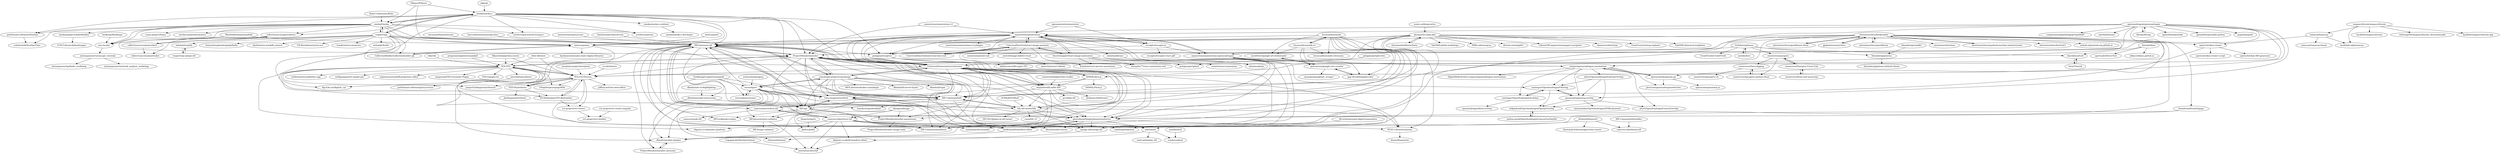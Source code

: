 digraph G {
"nomic-ai/deepscatter" -> "pleonard212/pix-plot" ["e"=1]
"dbmdz/solr-ocrhighlighting" -> "dbmdz/mirador-textoverlay" ["e"=1]
"UniversalDataTool/universal-data-tool" -> "UniversalDataTool/react-image-annotate" ["e"=1]
"UniversalDataTool/universal-data-tool" -> "annotorious/annotorious" ["e"=1]
"lovasoa/dezoomify-rs" -> "lovasoa/dezoomify" ["e"=1]
"lovasoa/dezoomify-rs" -> "mewforest/google-art-downloader" ["e"=1]
"lovasoa/dezoomify-rs" -> "gap-decoder/gapdecoder" ["e"=1]
"lovasoa/dezoomify-rs" -> "piotrantosz/google-arts-crawler" ["e"=1]
"lovasoa/dezoomify-rs" -> "lovasoa/dezoomify-extension" ["e"=1]
"collectiveaccess/pawtucket2" -> "collectiveaccess/providence"
"collectiveaccess/pawtucket2" -> "collectiveaccess/pawtucket"
"mewforest/google-art-downloader" -> "piotrantosz/google-arts-crawler"
"lovasoa/dezoomify" -> "lovasoa/dezoomify-rs" ["e"=1]
"lovasoa/dezoomify" -> "lovasoa/dezoomify-extension"
"lovasoa/dezoomify" -> "gap-decoder/gapdecoder"
"lovasoa/dezoomify" -> "mewforest/google-art-downloader"
"lovasoa/dezoomify" -> "IIIF/awesome-iiif"
"lovasoa/dezoomify" -> "canopy-iiif/canopy-iiif"
"lovasoa/dezoomify" -> "NCSU-Libraries/annona"
"lovasoa/dezoomify" -> "IIIF-Commons/biiif"
"lovasoa/dezoomify" -> "glenrobson/SimpleAnnotationServer"
"lovasoa/dezoomify" -> "tify-iiif-viewer/tify"
"libvips/libvips" -> "openseadragon/openseadragon" ["e"=1]
"cltk/cltk" -> "TEIC/TEI" ["e"=1]
"programminghistorian/jekyll" -> "TEIC/TEI" ["e"=1]
"openannotation/annotator" -> "recogito/recogito-js" ["e"=1]
"openannotation/annotator" -> "annotorious/annotorious" ["e"=1]
"Smithsonian/OpenAccess" -> "IIIF/awesome-iiif" ["e"=1]
"Secretmapper/react-image-annotation" -> "UniversalDataTool/react-image-annotate"
"Secretmapper/react-image-annotation" -> "Kunduin/react-picture-annotation"
"Secretmapper/react-image-annotation" -> "bennylin77/react-annotation-tool"
"Secretmapper/react-image-annotation" -> "ailon/markerjs"
"Secretmapper/react-image-annotation" -> "susielu/react-annotation" ["e"=1]
"Secretmapper/react-image-annotation" -> "annotorious/annotorious"
"UniversalDataTool/react-image-annotate" -> "Secretmapper/react-image-annotation"
"UniversalDataTool/react-image-annotate" -> "Kunduin/react-picture-annotation"
"UniversalDataTool/react-image-annotate" -> "bennylin77/react-annotation-tool"
"UniversalDataTool/react-image-annotate" -> "UniversalDataTool/universal-data-tool" ["e"=1]
"UniversalDataTool/react-image-annotate" -> "annotorious/annotorious"
"UniversalDataTool/react-image-annotate" -> "sumn2u/annotate-lab"
"UniversalDataTool/react-image-annotate" -> "zxch3n/image-labeler-react"
"cu-nil/chnotes" -> "TEIC/CETEIcean" ["e"=1]
"OCR4all/OCR4all" -> "tify-iiif-viewer/tify" ["e"=1]
"ProjectMirador/mirador" -> "IIIF/awesome-iiif"
"ProjectMirador/mirador" -> "UniversalViewer/universalviewer"
"ProjectMirador/mirador" -> "tify-iiif-viewer/tify"
"ProjectMirador/mirador" -> "mejackreed/Leaflet-IIIF"
"ProjectMirador/mirador" -> "bodleian/iiif-manifest-editor"
"ProjectMirador/mirador" -> "cantaloupe-project/cantaloupe"
"ProjectMirador/mirador" -> "glenrobson/SimpleAnnotationServer"
"ProjectMirador/mirador" -> "IIIF/api"
"ProjectMirador/mirador" -> "IIIF-Commons/manifesto"
"ProjectMirador/mirador" -> "TEIC/CETEIcean"
"ProjectMirador/mirador" -> "IIIF-Commons/biiif"
"ProjectMirador/mirador" -> "TEIC/TEI"
"ProjectMirador/mirador" -> "dbmdz/mirador-plugins"
"ProjectMirador/mirador" -> "ProjectMirador/mirador-annotations"
"ProjectMirador/mirador" -> "dbmdz/mirador-textoverlay"
"CollectionBuilder/collectionbuilder-gh" -> "minicomp/wax"
"minicomp/wax" -> "IIIF-Commons/biiif"
"minicomp/wax" -> "canopy-iiif/canopy-iiif"
"minicomp/wax" -> "CollectionBuilder/collectionbuilder-gh"
"minicomp/wax" -> "hardyoyo/awesome-static-digital-libraries"
"inception-project/inception" -> "TEIC/CETEIcean" ["e"=1]
"omeka/Omeka" -> "omeka/omeka-s"
"omeka/Omeka" -> "performant-software/Neatline"
"omeka/Omeka" -> "omeka/plugin-ExhibitBuilder"
"omeka/Omeka" -> "suma-project/Suma"
"omeka/Omeka" -> "collectiveaccess/providence"
"omeka/Omeka" -> "tropy/tropy"
"omeka/Omeka" -> "archivesspace/archivesspace" ["e"=1]
"omeka/Omeka" -> "scholarslab/NeatlineTime"
"omeka/Omeka" -> "anvc/scalar"
"omeka/Omeka" -> "minicomp/wax"
"omeka/Omeka" -> "artefactual/archivematica" ["e"=1]
"omeka/Omeka" -> "ProjectMirador/mirador"
"omeka/Omeka" -> "IIIF/awesome-iiif"
"omeka/Omeka" -> "artefactual/atom" ["e"=1]
"cpietsch/vikus-viewer" -> "cpietsch/vikus-viewer-script"
"cpietsch/vikus-viewer" -> "cpietsch/vikus-IIIF-generator"
"cpietsch/vikus-viewer" -> "IIIF-Commons/biiif"
"TEIC/Stylesheets" -> "TEIC/TEI"
"TEIC/Stylesheets" -> "TEIC/CETEIcean"
"TEIC/Stylesheets" -> "TEI-Boilerplate/TEI-Boilerplate"
"TEIC/Stylesheets" -> "jhellingman/tei2html"
"zooniverse/front-end-monorepo" -> "zooniverse/Panoptes-Front-End"
"minicomp/ed" -> "minicomp/wax" ["e"=1]
"emigre/openseadragon-annotations" -> "annotorious/annotorious-openseadragon"
"emigre/openseadragon-annotations" -> "picturae/openseadragonselection"
"emigre/openseadragon-annotations" -> "openseadragon/svg-overlay"
"emigre/openseadragon-annotations" -> "altert/OpenseadragonFabricjsOverlay"
"emigre/openseadragon-annotations" -> "usnistgov/OpenSeadragonFiltering"
"emigre/openseadragon-annotations" -> "altert/OpenSeadragonCanvasOverlay"
"emigre/openseadragon-annotations" -> "openzoom/deepzoom.py"
"emigre/openseadragon-annotations" -> "usnistgov/OpenSeadragonScalebar"
"emigre/openseadragon-annotations" -> "DigitalSlideArchive-Legacy/openseadragon-annotations"
"eXist-db/exist" -> "TEIC/CETEIcean" ["e"=1]
"eXist-db/exist" -> "TEIC/TEI" ["e"=1]
"DDMAL/diva.js" -> "loris-imageserver/loris"
"DDMAL/diva.js" -> "DDMAL/Pixel.js"
"DDMAL/diva.js" -> "mejackreed/Leaflet-IIIF"
"DDMAL/diva.js" -> "UniversalViewer/universalviewer"
"zooniverse/panoptes" -> "zooniverse/Panoptes-Front-End"
"zooniverse/panoptes" -> "zooniverse/Data-digging"
"zooniverse/panoptes" -> "zooniverse/panoptes-python-client"
"omeka/omeka-s" -> "omeka/Omeka"
"omeka/omeka-s" -> "IIIF/awesome-iiif"
"omeka/omeka-s" -> "omeka/omeka-s-enduser"
"omeka/omeka-s" -> "UniversalViewer/universalviewer"
"omeka/omeka-s" -> "performant-software/Neatline"
"omeka/omeka-s" -> "ProjectMirador/mirador"
"omeka/omeka-s" -> "anvc/scalar"
"omeka/omeka-s" -> "IIIF-Commons/biiif"
"omeka/omeka-s" -> "tropy/tropy"
"omeka/omeka-s" -> "collectiveaccess/providence"
"omeka/omeka-s" -> "artefactual/atom" ["e"=1]
"omeka/omeka-s" -> "archivesspace/archivesspace" ["e"=1]
"omeka/omeka-s" -> "digirati-co-uk/madoc-platform"
"omeka/omeka-s" -> "pelagios/recogito2"
"omeka/omeka-s" -> "minicomp/wax"
"NCSU-Libraries/annona" -> "dnoneill/annotate"
"Varal7/ieturk" -> "danvk/localturk"
"piotrantosz/google-arts-crawler" -> "gap-decoder/gapdecoder"
"piotrantosz/google-arts-crawler" -> "asanakoy/googleart_scraper"
"piotrantosz/google-arts-crawler" -> "mewforest/google-art-downloader"
"IIIF-Commons/biiif" -> "tify-iiif-viewer/tify"
"IIIF-Commons/biiif" -> "leanderseige/detektiiif"
"IIIF-Commons/biiif" -> "samvera/serverless-iiif"
"IIIF-Commons/biiif" -> "canopy-iiif/canopy-iiif"
"samvera/serverless-iiif" -> "samvera/node-iiif"
"samvera/serverless-iiif" -> "samvera-labs/clover-iiif"
"samvera/serverless-iiif" -> "IIIF-Commons/biiif"
"mapasculturais/mapasculturais" -> "hacklabr/mapasculturais"
"mapasculturais/mapasculturais" -> "culturagovbr/mapasculturais_descontinuado"
"mapasculturais/mapasculturais" -> "medialab-ufg/tainacan"
"mapasculturais/mapasculturais" -> "hacklabr/mapasculturais-app"
"mapasculturais/mapasculturais" -> "tainacan/tainacan"
"IIIF/api" -> "IIIF-Commons/manifesto"
"IIIF/api" -> "loris-imageserver/loris"
"IIIF/api" -> "IIIF/awesome-iiif"
"IIIF/api" -> "IIIF/presentation-validator"
"IIIF/api" -> "IIIF/cookbook-recipes"
"IIIF/api" -> "ProjectMirador/mirador-annotations"
"zxch3n/image-labeler-react" -> "abawchen/react-labeler"
"tainacan/tainacan" -> "tainacan/tainacan-theme"
"tainacan/tainacan" -> "medialab-ufg/tainacan"
"tainacan/tainacan" -> "cpietsch/vikus-viewer"
"zooniverse/Panoptes-Front-End" -> "zooniverse/panoptes"
"zooniverse/Panoptes-Front-End" -> "zooniverse/front-end-monorepo"
"IIIF/presentation-validator" -> "internetarchive/iiif"
"IIIF/presentation-validator" -> "IIIF/image-validator"
"joshua-gould/OpenSeadragonCanvasOverlayHd" -> "eriksjolund/OpenSeadragonPaperjsOverlay"
"inveniosoftware/invenio" -> "IIIF/awesome-iiif" ["e"=1]
"ruven/iipmooviewer" -> "ruven/iipsrv"
"annotorious/annotorious-openseadragon" -> "emigre/openseadragon-annotations"
"annotorious/annotorious-openseadragon" -> "annotorious/annotorious"
"annotorious/annotorious-openseadragon" -> "usnistgov/OpenSeadragonFiltering"
"annotorious/annotorious-openseadragon" -> "bodleian/iiif-manifest-editor"
"annotorious/annotorious-openseadragon" -> "glenrobson/SimpleAnnotationServer"
"nytlabs/hive" -> "Scifabric/pybossa"
"harvardartmuseums/api-docs" -> "IIIF/awesome-iiif" ["e"=1]
"interedition/collatex" -> "performant-software/juxta-service"
"danvk/oldnyc" -> "danvk/localturk"
"danvk/oldnyc" -> "oldnyc/oldnyc.github.io"
"danvk/oldnyc" -> "aperrault/DetectText" ["e"=1]
"evt-project/evt-viewer" -> "evt-project/evt-builder"
"openzoom/deepzoom.py" -> "emigre/openseadragon-annotations"
"openzoom/deepzoom.py" -> "openzoom/openzoom.js"
"openzoom/deepzoom.py" -> "picturae/openseadragonselection"
"ailon/markerjs2" -> "ailon/markerjs"
"mejackreed/Leaflet-IIIF" -> "IIIF-Commons/biiif"
"mejackreed/Leaflet-IIIF" -> "ProjectMirador/mirador"
"mejackreed/Leaflet-IIIF" -> "bodleian/iiif-manifest-editor"
"mejackreed/Leaflet-IIIF" -> "zimeon/iiif"
"mejackreed/Leaflet-IIIF" -> "go-iiif/go-iiif"
"mejackreed/Leaflet-IIIF" -> "tify-iiif-viewer/tify"
"mejackreed/Leaflet-IIIF" -> "klokantech/iiifviewer"
"recogito/recogito-js" -> "annotorious/annotorious"
"recogito/recogito-js" -> "annotorious/annotorious-openseadragon"
"recogito/recogito-js" -> "pelagios/recogito2"
"recogito/recogito-js" -> "recogito/recogito-react-pdf" ["e"=1]
"annotorious/annotorious" -> "annotorious/annotorious-openseadragon"
"annotorious/annotorious" -> "recogito/recogito-js"
"annotorious/annotorious" -> "pelagios/recogito2"
"annotorious/annotorious" -> "glenrobson/SimpleAnnotationServer"
"annotorious/annotorious" -> "IIIF/awesome-iiif"
"annotorious/annotorious" -> "tify-iiif-viewer/tify"
"annotorious/annotorious" -> "UniversalDataTool/react-image-annotate"
"annotorious/annotorious" -> "ProjectMirador/mirador"
"annotorious/annotorious" -> "samvera-labs/clover-iiif"
"annotorious/annotorious" -> "UniversalViewer/universalviewer"
"annotorious/annotorious" -> "annotorious/annotorious-v2-plugins"
"annotorious/annotorious" -> "Secretmapper/react-image-annotation"
"annotorious/annotorious" -> "canopy-iiif/canopy-iiif"
"annotorious/annotorious" -> "ProjectMirador/mirador-annotations"
"annotorious/annotorious" -> "ailon/markerjs2"
"Scifabric/pybossa" -> "nytlabs/hive"
"Scifabric/pybossa" -> "CrowdTruth/CrowdTruth"
"Scifabric/pybossa" -> "zooniverse/panoptes"
"Scifabric/pybossa" -> "bloomberg/pybossa"
"Scifabric/pybossa" -> "danvk/localturk"
"Scifabric/pybossa" -> "pelagios/recogito2"
"dbmdz/mirador-textoverlay" -> "dbmdz/mirador-plugins"
"dbmdz/mirador-textoverlay" -> "leanderseige/detektiiif"
"ProjectMirador/mirador-annotations" -> "ProjectMirador/mirador-image-tools"
"evt-project/evt-viewer-angular" -> "evt-project/evt-builder"
"openseadragon/svg-overlay" -> "eriksjolund/OpenSeadragonPaperjsOverlay"
"openseadragon/svg-overlay" -> "usnistgov/OpenSeadragonFiltering"
"openseadragon/svg-overlay" -> "altert/OpenSeadragonCanvasOverlay"
"openseadragon/svg-overlay" -> "antonioxdias/OpenSeadragonHTMLelements"
"performant-software/Neatline" -> "scholarslab/NeatlineTime"
"omeka/plugin-ExhibitBuilder" -> "UCSCLibrary/AdminImages"
"uclouvain/openjpeg" -> "ruven/iipsrv" ["e"=1]
"internetarchive/openlibrary-client" -> "internetarchive/bookreader" ["e"=1]
"DSpace/DSpace" -> "omeka/omeka-s" ["e"=1]
"DSpace/DSpace" -> "omeka/Omeka" ["e"=1]
"DSpace/DSpace" -> "IIIF/awesome-iiif" ["e"=1]
"booktype/Booktype" -> "anvc/scalar" ["e"=1]
"omeka/omeka-s-enduser" -> "omeka/omeka-s-developer"
"pkp/ojs" -> "omeka/omeka-s" ["e"=1]
"UniversalViewer/universalviewer" -> "ProjectMirador/mirador"
"UniversalViewer/universalviewer" -> "IIIF/awesome-iiif"
"UniversalViewer/universalviewer" -> "bodleian/iiif-manifest-editor"
"UniversalViewer/universalviewer" -> "cantaloupe-project/cantaloupe"
"UniversalViewer/universalviewer" -> "tify-iiif-viewer/tify"
"UniversalViewer/universalviewer" -> "IIIF-Commons/biiif"
"UniversalViewer/universalviewer" -> "glenrobson/SimpleAnnotationServer"
"UniversalViewer/universalviewer" -> "IIIF-Commons/manifesto"
"UniversalViewer/universalviewer" -> "loris-imageserver/loris"
"UniversalViewer/universalviewer" -> "mejackreed/Leaflet-IIIF"
"UniversalViewer/universalviewer" -> "IIIF/api"
"UniversalViewer/universalviewer" -> "DDMAL/diva.js"
"UniversalViewer/universalviewer" -> "TEIC/CETEIcean"
"UniversalViewer/universalviewer" -> "dbmdz/mirador-plugins"
"UniversalViewer/universalviewer" -> "NCSU-Libraries/annona"
"commenthol/gdal2tiles-leaflet" -> "mejackreed/Leaflet-IIIF" ["e"=1]
"zimeon/iiif" -> "iiif-prezi/iiif-prezi"
"zimeon/iiif" -> "umd-mith/ndnp_iiif"
"zimeon/iiif" -> "vanda/cocktail"
"glenrobson/SimpleAnnotationServer" -> "bodleian/iiif-manifest-editor"
"glenrobson/SimpleAnnotationServer" -> "canopy-iiif/canopy-iiif"
"glenrobson/SimpleAnnotationServer" -> "nationalarchives/miiify"
"glenrobson/SimpleAnnotationServer" -> "dlcs/elucidate-server"
"glenrobson/SimpleAnnotationServer" -> "NCSU-Libraries/annona"
"glenrobson/SimpleAnnotationServer" -> "zimeon/iiif"
"thegetty/quire" -> "jbaiter/pdiiif" ["e"=1]
"ryanfb/iiif-dl" -> "vanda/cocktail"
"pelagios/peripleo-lite" -> "pelagios/peripleo2"
"collectiveaccess/providence" -> "collectiveaccess/pawtucket2"
"collectiveaccess/providence" -> "collectiveaccess/pawtucket"
"tropy/tropy" -> "omeka/omeka-s"
"tropy/tropy" -> "IIIF/awesome-iiif"
"tropy/tropy" -> "minicomp/wax"
"tropy/tropy" -> "omeka/Omeka"
"tropy/tropy" -> "pelagios/recogito2"
"tropy/tropy" -> "UB-Mannheim/zotero-ocr" ["e"=1]
"tropy/tropy" -> "leonkt/zotero-memento" ["e"=1]
"tropy/tropy" -> "wshanks/Zutilo" ["e"=1]
"tropy/tropy" -> "humanitiesplusdesign/palladio" ["e"=1]
"tropy/tropy" -> "IIIF-Commons/biiif"
"tropy/tropy" -> "UniversalViewer/universalviewer"
"tropy/tropy" -> "anvc/scalar"
"tropy/tropy" -> "CollectionBuilder/collectionbuilder-gh"
"tropy/tropy" -> "arkalab/tropiiify"
"tropy/tropy" -> "daeh/zotero-markdb-connect" ["e"=1]
"pelagios/recogito2" -> "bodleian/iiif-manifest-editor"
"pelagios/recogito2" -> "pelagios/peripleo2"
"pelagios/recogito2" -> "hdlabconicet/Recogito-TEI"
"ManifoldScholar/manifold" -> "anvc/scalar" ["e"=1]
"ManifoldScholar/manifold" -> "minicomp/wax" ["e"=1]
"TEIC/TEI" -> "TEIC/Stylesheets"
"TEIC/TEI" -> "TEIC/CETEIcean"
"TEIC/TEI" -> "TEI-Boilerplate/TEI-Boilerplate"
"TEIC/TEI" -> "GVogeler/prosopogrAPhI"
"TEIC/TEI" -> "ProjectMirador/mirador"
"TEIC/TEI" -> "eeditiones/tei-publisher-app" ["e"=1]
"TEIC/TEI" -> "interedition/collatex"
"TEIC/TEI" -> "wolfgangmm/tei-simple-pm" ["e"=1]
"TEIC/TEI" -> "argimenes/standoff-properties-editor" ["e"=1]
"TEIC/TEI" -> "dig-Eds-cat/digEds_cat"
"TEIC/TEI" -> "oxygenxml/TEI-Facsimile-Plugin"
"TEIC/TEI" -> "projectEndings/staticSearch"
"TEIC/TEI" -> "tify-iiif-viewer/tify"
"TEIC/TEI" -> "TEIC/oxygen-tei"
"digirati-co-uk/iiif-manifest-editor" -> "internetarchive/iiif"
"cantaloupe-project/cantaloupe" -> "glenrobson/SimpleAnnotationServer"
"cantaloupe-project/cantaloupe" -> "loris-imageserver/loris"
"cantaloupe-project/cantaloupe" -> "UniversalViewer/universalviewer"
"cantaloupe-project/cantaloupe" -> "ProjectMirador/mirador"
"cantaloupe-project/cantaloupe" -> "IIIF/awesome-iiif"
"cantaloupe-project/cantaloupe" -> "bodleian/iiif-manifest-editor"
"cantaloupe-project/cantaloupe" -> "ruven/iipsrv"
"cantaloupe-project/cantaloupe" -> "IIIF/api"
"cantaloupe-project/cantaloupe" -> "dlcs/elucidate-server"
"cantaloupe-project/cantaloupe" -> "IIIF-Commons/biiif"
"cantaloupe-project/cantaloupe" -> "MITLibraries/docker-cantaloupe"
"cantaloupe-project/cantaloupe" -> "dbmdz/iiif-server-hymir"
"cantaloupe-project/cantaloupe" -> "dbmdz/iiif-apis"
"cantaloupe-project/cantaloupe" -> "IIIF/presentation-validator"
"cantaloupe-project/cantaloupe" -> "IIIF-Commons/manifesto"
"samvera-labs/clover-iiif" -> "canopy-iiif/canopy-iiif"
"samvera-labs/clover-iiif" -> "digirati-co-uk/iiif-manifest-editor"
"samvera-labs/clover-iiif" -> "internetarchive/iiif"
"samvera-labs/clover-iiif" -> "digirati-co-uk/madoc-platform"
"samvera-labs/clover-iiif" -> "mathewjordan/yith"
"samvera-labs/clover-iiif" -> "jbaiter/pdiiif"
"samvera-labs/clover-iiif" -> "samvera/serverless-iiif"
"samvera-labs/clover-iiif" -> "nationalarchives/miiify"
"samvera-labs/clover-iiif" -> "IIIF-Commons/manifesto"
"canopy-iiif/canopy-iiif" -> "digirati-co-uk/iiif-manifest-editor"
"iiif-prezi/iiif-prezi3" -> "samvera-labs/bloom-iiif"
"iiif-prezi/iiif-prezi3" -> "mathewjordan/yith"
"iiif-prezi/iiif-prezi3" -> "Systemik-Solutions/glycerine-viewer"
"IIIF-Commons/iiif-builder" -> "samvera-labs/bloom-iiif"
"zooniverse/Data-digging" -> "zooniverse/panoptes-python-client"
"zooniverse/Data-digging" -> "zooniverse/panoptes-cli"
"tropy/tropy-plugin-iiif" -> "arkalab/tropiiify"
"GrokImageCompression/grok" -> "loris-imageserver/loris" ["e"=1]
"GrokImageCompression/grok" -> "IIIF/api" ["e"=1]
"GrokImageCompression/grok" -> "ruven/iipsrv" ["e"=1]
"GrokImageCompression/grok" -> "ruven/iipmooviewer" ["e"=1]
"jjjake/internetarchive" -> "internetarchive/bookreader" ["e"=1]
"Koha-Community/Koha" -> "omeka/Omeka" ["e"=1]
"TEI-Boilerplate/TEI-Boilerplate" -> "TEIC/CETEIcean"
"TEI-Boilerplate/TEI-Boilerplate" -> "evt-project/evt-viewer"
"annotorious/annotorious-v1" -> "ProjectMirador/mirador" ["e"=1]
"annotorious/annotorious-v1" -> "annotorious/annotorious" ["e"=1]
"miriamposner/cytoscape_tutorials" -> "miriamposner/palladio_workshop"
"miriamposner/cytoscape_tutorials" -> "miriamposner/network_analysis_workshop"
"IIIF/awesome-iiif" -> "ProjectMirador/mirador"
"IIIF/awesome-iiif" -> "glenrobson/SimpleAnnotationServer"
"IIIF/awesome-iiif" -> "bodleian/iiif-manifest-editor"
"IIIF/awesome-iiif" -> "IIIF/api"
"IIIF/awesome-iiif" -> "UniversalViewer/universalviewer"
"IIIF/awesome-iiif" -> "IIIF-Commons/biiif"
"IIIF/awesome-iiif" -> "tify-iiif-viewer/tify"
"IIIF/awesome-iiif" -> "loris-imageserver/loris"
"IIIF/awesome-iiif" -> "IIIF-Commons/manifesto"
"IIIF/awesome-iiif" -> "cantaloupe-project/cantaloupe"
"IIIF/awesome-iiif" -> "samvera/serverless-iiif"
"IIIF/awesome-iiif" -> "mejackreed/Leaflet-IIIF"
"IIIF/awesome-iiif" -> "ProjectMirador/mirador-awesome"
"IIIF/awesome-iiif" -> "dbmdz/mirador-plugins"
"IIIF/awesome-iiif" -> "IIIF/cookbook-recipes"
"bodleian/iiif-manifest-editor" -> "glenrobson/SimpleAnnotationServer"
"bodleian/iiif-manifest-editor" -> "dbmdz/mirador-plugins"
"Quasimondo/RasterFairy" -> "pleonard212/pix-plot" ["e"=1]
"ruven/iipsrv" -> "ruven/iipmooviewer"
"ruven/iipsrv" -> "iiif-prezi/iiif-prezi"
"ruven/iipsrv" -> "loris-imageserver/loris"
"ruven/iipsrv" -> "glenrobson/SimpleAnnotationServer"
"ruven/iipsrv" -> "cantaloupe-project/cantaloupe"
"ruven/iipsrv" -> "IIIF/api"
"ruven/iipsrv" -> "dbmdz/mirador-plugins"
"ruven/iipsrv" -> "ProjectMirador/mirador-awesome"
"ruven/iipsrv" -> "IIIF/presentation-validator"
"ruven/iipsrv" -> "IIIF/awesome-iiif"
"ruven/iipsrv" -> "canopy-iiif/canopy-iiif"
"loris-imageserver/loris" -> "IIIF/api"
"loris-imageserver/loris" -> "zimeon/iiif"
"loris-imageserver/loris" -> "bodleian/iiif-manifest-editor"
"loris-imageserver/loris" -> "glenrobson/SimpleAnnotationServer"
"loris-imageserver/loris" -> "IIIF/awesome-iiif"
"altert/OpenseadragonFabricjsOverlay" -> "eriksjolund/OpenSeadragonPaperjsOverlay"
"altert/OpenseadragonFabricjsOverlay" -> "usnistgov/OpenSeadragonFiltering"
"altert/OpenseadragonFabricjsOverlay" -> "openseadragon/svg-overlay"
"usnistgov/OpenSeadragonScalebar" -> "usnistgov/OpenSeadragonFiltering"
"usnistgov/OpenSeadragonScalebar" -> "openseadragon/html-overlay"
"benwbrum/fromthepage" -> "glenrobson/SimpleAnnotationServer"
"benwbrum/fromthepage" -> "canopy-iiif/canopy-iiif"
"allmaps/allmaps" -> "jbaiter/pdiiif"
"allmaps/allmaps" -> "samvera-labs/clover-iiif"
"allmaps/allmaps" -> "ProjectMirador/mirador-annotations"
"eriksjolund/OpenSeadragonPaperjsOverlay" -> "joshua-gould/OpenSeadragonCanvasOverlayHd"
"usnistgov/OpenSeadragonFiltering" -> "usnistgov/OpenSeadragonScalebar"
"usnistgov/OpenSeadragonFiltering" -> "eriksjolund/OpenSeadragonPaperjsOverlay"
"usnistgov/OpenSeadragonFiltering" -> "openseadragon/svg-overlay"
"TEIC/CETEIcean" -> "TEI-Boilerplate/TEI-Boilerplate"
"TEIC/CETEIcean" -> "TEIC/TEI"
"TEIC/CETEIcean" -> "TEIC/Stylesheets"
"TEIC/CETEIcean" -> "evt-project/evt-viewer"
"TEIC/CETEIcean" -> "projectEndings/staticSearch"
"TEIC/CETEIcean" -> "dig-Eds-cat/digEds_cat"
"TEIC/CETEIcean" -> "jeffreycwitt/tei-web-editor"
"TEIC/CETEIcean" -> "bodleian/iiif-manifest-editor"
"TEIC/CETEIcean" -> "GVogeler/prosopogrAPhI"
"internetarchive/openlibrary" -> "internetarchive/bookreader" ["e"=1]
"metmuseum/openaccess" -> "IIIF/awesome-iiif" ["e"=1]
"arkalab/tropiiify" -> "tropy/tropy-plugin-iiif"
"CogappLabs/StoriiiesViewer" -> "internetarchive/iiif"
"zooniverse/panoptes-python-client" -> "zooniverse/Data-digging"
"openseadragon/openseadragon" -> "ProjectMirador/mirador"
"openseadragon/openseadragon" -> "openslide/openslide" ["e"=1]
"openseadragon/openseadragon" -> "UniversalViewer/universalviewer"
"openseadragon/openseadragon" -> "openzoom/deepzoom.py"
"openseadragon/openseadragon" -> "openslide/openslide-python" ["e"=1]
"openseadragon/openseadragon" -> "IIIF/awesome-iiif"
"openseadragon/openseadragon" -> "qupath/qupath" ["e"=1]
"openseadragon/openseadragon" -> "libvips/libvips" ["e"=1]
"openseadragon/openseadragon" -> "ruven/iipsrv"
"openseadragon/openseadragon" -> "annotorious/annotorious"
"openseadragon/openseadragon" -> "emigre/openseadragon-annotations"
"openseadragon/openseadragon" -> "annotorious/annotorious-openseadragon"
"openseadragon/openseadragon" -> "computationalpathologygroup/ASAP" ["e"=1]
"openseadragon/openseadragon" -> "openseadragon/svg-overlay"
"openseadragon/openseadragon" -> "ome/bioformats" ["e"=1]
"internetarchive/bookreader" -> "internetarchive/iaux" ["e"=1]
"internetarchive/bookreader" -> "internetarchive/openlibrary" ["e"=1]
"internetarchive/bookreader" -> "IIIF/awesome-iiif"
"internetarchive/bookreader" -> "internetarchive/openlibrary-client" ["e"=1]
"internetarchive/bookreader" -> "ProjectMirador/mirador"
"internetarchive/bookreader" -> "UniversalViewer/universalviewer"
"internetarchive/bookreader" -> "internetarchive/wayback-machine-webextension" ["e"=1]
"internetarchive/bookreader" -> "jjjake/internetarchive" ["e"=1]
"internetarchive/bookreader" -> "bodleian/iiif-manifest-editor"
"internetarchive/bookreader" -> "glenrobson/SimpleAnnotationServer"
"internetarchive/bookreader" -> "DDMAL/diva.js"
"internetarchive/bookreader" -> "internetarchive/heritrix3" ["e"=1]
"internetarchive/bookreader" -> "anitab-org/anitab-org.github.io" ["e"=1]
"internetarchive/bookreader" -> "benwbrum/fromthepage"
"internetarchive/bookreader" -> "TEIC/CETEIcean"
"internetarchive/wayback-machine-webextension" -> "internetarchive/bookreader" ["e"=1]
"fbkarsdorp/python-course" -> "TEIC/TEI" ["e"=1]
"fbkarsdorp/python-course" -> "TEIC/CETEIcean" ["e"=1]
"tify-iiif-viewer/tify" -> "IIIF-Commons/biiif"
"tify-iiif-viewer/tify" -> "cmoa/iiif_s3" ["e"=1]
"tify-iiif-viewer/tify" -> "NCSU-Libraries/annona"
"tify-iiif-viewer/tify" -> "2SC1815J/open-in-iiif-viewer"
"tify-iiif-viewer/tify" -> "glenrobson/SimpleAnnotationServer"
"tify-iiif-viewer/tify" -> "canopy-iiif/canopy-iiif"
"danvk/localturk" -> "Varal7/ieturk"
"gap-decoder/gapdecoder" -> "piotrantosz/google-arts-crawler"
"dbmdz/mirador-plugins" -> "ProjectMirador/mirador-awesome"
"anvc/scalar" -> "miriamposner/cytoscape_tutorials"
"dh-tech/awesome-digital-humanities" -> "canopy-iiif/canopy-iiif" ["e"=1]
"bloomberg/comdb2" -> "bloomberg/pybossa" ["e"=1]
"pleonard212/pix-plot" -> "cpietsch/vikus-viewer"
"pleonard212/pix-plot" -> "Quasimondo/RasterFairy" ["e"=1]
"pleonard212/pix-plot" -> "IIIF/awesome-iiif"
"pleonard212/pix-plot" -> "IIIF-Commons/biiif"
"pleonard212/pix-plot" -> "minicomp/wax"
"pleonard212/pix-plot" -> "YaleDHLab/lab-workshops"
"pleonard212/pix-plot" -> "PAIR-code/umap-js" ["e"=1]
"pleonard212/pix-plot" -> "distant-viewing/dvt" ["e"=1]
"pleonard212/pix-plot" -> "bodleian/iiif-manifest-editor"
"pleonard212/pix-plot" -> "LibraryOfCongress/newspaper-navigator" ["e"=1]
"pleonard212/pix-plot" -> "UniversalViewer/universalviewer"
"pleonard212/pix-plot" -> "damoncrockett/ivpy"
"pleonard212/pix-plot" -> "IIIF-Commons/manifesto"
"pleonard212/pix-plot" -> "GrantCuster/umap-explorer"
"pleonard212/pix-plot" -> "YaleDHLab/neural-neighbors"
"ProjectMirador/mirador-awesome" -> "dbmdz/mirador-plugins"
"bloomberg/pybossa" -> "bloomberg/pybossa-default-theme"
"nomic-ai/deepscatter" ["l"="43.37,24.603", "c"=95]
"pleonard212/pix-plot" ["l"="-52.179,-11.617"]
"dbmdz/solr-ocrhighlighting" ["l"="47.367,6.286", "c"=888]
"dbmdz/mirador-textoverlay" ["l"="-52.091,-11.536"]
"UniversalDataTool/universal-data-tool" ["l"="50.369,29.444", "c"=83]
"UniversalDataTool/react-image-annotate" ["l"="-51.955,-11.537"]
"annotorious/annotorious" ["l"="-52.036,-11.561"]
"lovasoa/dezoomify-rs" ["l"="-52.915,-11.868", "c"=400]
"lovasoa/dezoomify" ["l"="-52.145,-11.657"]
"mewforest/google-art-downloader" ["l"="-52.179,-11.718"]
"gap-decoder/gapdecoder" ["l"="-52.158,-11.723"]
"piotrantosz/google-arts-crawler" ["l"="-52.176,-11.746"]
"lovasoa/dezoomify-extension" ["l"="-52.174,-11.689"]
"collectiveaccess/pawtucket2" ["l"="-52.253,-11.468"]
"collectiveaccess/providence" ["l"="-52.226,-11.485"]
"collectiveaccess/pawtucket" ["l"="-52.239,-11.457"]
"IIIF/awesome-iiif" ["l"="-52.103,-11.592"]
"canopy-iiif/canopy-iiif" ["l"="-52.107,-11.621"]
"NCSU-Libraries/annona" ["l"="-52.14,-11.625"]
"IIIF-Commons/biiif" ["l"="-52.142,-11.594"]
"glenrobson/SimpleAnnotationServer" ["l"="-52.091,-11.605"]
"tify-iiif-viewer/tify" ["l"="-52.124,-11.594"]
"libvips/libvips" ["l"="1.045,-7.626", "c"=670]
"openseadragon/openseadragon" ["l"="-52.006,-11.611"]
"cltk/cltk" ["l"="37.674,17.94", "c"=1058]
"TEIC/TEI" ["l"="-52.125,-11.497"]
"programminghistorian/jekyll" ["l"="52.083,25.204", "c"=172]
"openannotation/annotator" ["l"="-2.445,-29.685", "c"=4]
"recogito/recogito-js" ["l"="-52.018,-11.533"]
"Smithsonian/OpenAccess" ["l"="27.082,-27.566", "c"=32]
"Secretmapper/react-image-annotation" ["l"="-51.978,-11.522"]
"Kunduin/react-picture-annotation" ["l"="-51.935,-11.521"]
"bennylin77/react-annotation-tool" ["l"="-51.945,-11.5"]
"ailon/markerjs" ["l"="-51.972,-11.482"]
"susielu/react-annotation" ["l"="-5.126,-41.567", "c"=333]
"sumn2u/annotate-lab" ["l"="-51.909,-11.514"]
"zxch3n/image-labeler-react" ["l"="-51.907,-11.54"]
"cu-nil/chnotes" ["l"="52.009,25.187", "c"=172]
"TEIC/CETEIcean" ["l"="-52.106,-11.503"]
"OCR4all/OCR4all" ["l"="47.388,6.375", "c"=888]
"ProjectMirador/mirador" ["l"="-52.1,-11.561"]
"UniversalViewer/universalviewer" ["l"="-52.114,-11.579"]
"mejackreed/Leaflet-IIIF" ["l"="-52.121,-11.615"]
"bodleian/iiif-manifest-editor" ["l"="-52.093,-11.575"]
"cantaloupe-project/cantaloupe" ["l"="-52.079,-11.587"]
"IIIF/api" ["l"="-52.076,-11.605"]
"IIIF-Commons/manifesto" ["l"="-52.108,-11.608"]
"dbmdz/mirador-plugins" ["l"="-52.077,-11.572"]
"ProjectMirador/mirador-annotations" ["l"="-52.047,-11.605"]
"CollectionBuilder/collectionbuilder-gh" ["l"="-52.21,-11.571"]
"minicomp/wax" ["l"="-52.182,-11.579"]
"hardyoyo/awesome-static-digital-libraries" ["l"="-52.225,-11.589"]
"inception-project/inception" ["l"="52.26,25.303", "c"=172]
"omeka/Omeka" ["l"="-52.179,-11.521"]
"omeka/omeka-s" ["l"="-52.154,-11.536"]
"performant-software/Neatline" ["l"="-52.175,-11.497"]
"omeka/plugin-ExhibitBuilder" ["l"="-52.203,-11.483"]
"suma-project/Suma" ["l"="-52.189,-11.476"]
"tropy/tropy" ["l"="-52.175,-11.551"]
"archivesspace/archivesspace" ["l"="-36.753,20.846", "c"=326]
"scholarslab/NeatlineTime" ["l"="-52.195,-11.499"]
"anvc/scalar" ["l"="-52.218,-11.521"]
"artefactual/archivematica" ["l"="-36.802,20.878", "c"=326]
"artefactual/atom" ["l"="-36.75,20.875", "c"=326]
"cpietsch/vikus-viewer" ["l"="-52.242,-11.628"]
"cpietsch/vikus-viewer-script" ["l"="-52.267,-11.642"]
"cpietsch/vikus-IIIF-generator" ["l"="-52.271,-11.625"]
"TEIC/Stylesheets" ["l"="-52.12,-11.461"]
"TEI-Boilerplate/TEI-Boilerplate" ["l"="-52.101,-11.468"]
"jhellingman/tei2html" ["l"="-52.125,-11.424"]
"zooniverse/front-end-monorepo" ["l"="-52.077,-11.228"]
"zooniverse/Panoptes-Front-End" ["l"="-52.062,-11.25"]
"minicomp/ed" ["l"="-40.644,15.319", "c"=261]
"emigre/openseadragon-annotations" ["l"="-51.958,-11.619"]
"annotorious/annotorious-openseadragon" ["l"="-52.009,-11.582"]
"picturae/openseadragonselection" ["l"="-51.937,-11.657"]
"openseadragon/svg-overlay" ["l"="-51.937,-11.618"]
"altert/OpenseadragonFabricjsOverlay" ["l"="-51.923,-11.599"]
"usnistgov/OpenSeadragonFiltering" ["l"="-51.943,-11.601"]
"altert/OpenSeadragonCanvasOverlay" ["l"="-51.927,-11.635"]
"openzoom/deepzoom.py" ["l"="-51.962,-11.649"]
"usnistgov/OpenSeadragonScalebar" ["l"="-51.92,-11.617"]
"DigitalSlideArchive-Legacy/openseadragon-annotations" ["l"="-51.941,-11.639"]
"eXist-db/exist" ["l"="-51.704,-11.987", "c"=2662]
"DDMAL/diva.js" ["l"="-52.145,-11.61"]
"loris-imageserver/loris" ["l"="-52.091,-11.621"]
"DDMAL/Pixel.js" ["l"="-52.165,-11.633"]
"zooniverse/panoptes" ["l"="-52.04,-11.273"]
"zooniverse/Data-digging" ["l"="-52.032,-11.236"]
"zooniverse/panoptes-python-client" ["l"="-52.026,-11.253"]
"omeka/omeka-s-enduser" ["l"="-52.21,-11.543"]
"digirati-co-uk/madoc-platform" ["l"="-52.118,-11.557"]
"pelagios/recogito2" ["l"="-52.072,-11.501"]
"dnoneill/annotate" ["l"="-52.171,-11.649"]
"Varal7/ieturk" ["l"="-51.958,-11.258"]
"danvk/localturk" ["l"="-51.962,-11.289"]
"asanakoy/googleart_scraper" ["l"="-52.186,-11.772"]
"leanderseige/detektiiif" ["l"="-52.124,-11.542"]
"samvera/serverless-iiif" ["l"="-52.11,-11.636"]
"samvera/node-iiif" ["l"="-52.107,-11.68"]
"samvera-labs/clover-iiif" ["l"="-52.076,-11.639"]
"mapasculturais/mapasculturais" ["l"="-52.371,-11.68"]
"hacklabr/mapasculturais" ["l"="-52.398,-11.693"]
"culturagovbr/mapasculturais_descontinuado" ["l"="-52.379,-11.705"]
"medialab-ufg/tainacan" ["l"="-52.347,-11.672"]
"hacklabr/mapasculturais-app" ["l"="-52.396,-11.671"]
"tainacan/tainacan" ["l"="-52.321,-11.658"]
"IIIF/presentation-validator" ["l"="-52.053,-11.642"]
"IIIF/cookbook-recipes" ["l"="-52.062,-11.578"]
"abawchen/react-labeler" ["l"="-51.88,-11.539"]
"tainacan/tainacan-theme" ["l"="-52.342,-11.647"]
"internetarchive/iiif" ["l"="-52.057,-11.672"]
"IIIF/image-validator" ["l"="-52.022,-11.678"]
"joshua-gould/OpenSeadragonCanvasOverlayHd" ["l"="-51.884,-11.603"]
"eriksjolund/OpenSeadragonPaperjsOverlay" ["l"="-51.906,-11.604"]
"inveniosoftware/invenio" ["l"="39.269,34.76", "c"=1341]
"ruven/iipmooviewer" ["l"="-52.029,-11.647"]
"ruven/iipsrv" ["l"="-52.06,-11.622"]
"nytlabs/hive" ["l"="-52.04,-11.323"]
"Scifabric/pybossa" ["l"="-52.021,-11.346"]
"harvardartmuseums/api-docs" ["l"="27.119,-27.393", "c"=32]
"interedition/collatex" ["l"="-52.155,-11.439"]
"performant-software/juxta-service" ["l"="-52.169,-11.411"]
"danvk/oldnyc" ["l"="-51.916,-11.266"]
"oldnyc/oldnyc.github.io" ["l"="-51.896,-11.253"]
"aperrault/DetectText" ["l"="46.279,7.009", "c"=148]
"evt-project/evt-viewer" ["l"="-52.093,-11.442"]
"evt-project/evt-builder" ["l"="-52.094,-11.405"]
"openzoom/openzoom.js" ["l"="-51.95,-11.676"]
"ailon/markerjs2" ["l"="-52.001,-11.499"]
"zimeon/iiif" ["l"="-52.097,-11.661"]
"go-iiif/go-iiif" ["l"="-52.135,-11.686"]
"klokantech/iiifviewer" ["l"="-52.12,-11.667"]
"recogito/recogito-react-pdf" ["l"="-2.541,-29.724", "c"=4]
"annotorious/annotorious-v2-plugins" ["l"="-52.038,-11.524"]
"CrowdTruth/CrowdTruth" ["l"="-52.003,-11.319"]
"bloomberg/pybossa" ["l"="-51.985,-11.346"]
"ProjectMirador/mirador-image-tools" ["l"="-52.032,-11.626"]
"evt-project/evt-viewer-angular" ["l"="-52.098,-11.379"]
"antonioxdias/OpenSeadragonHTMLelements" ["l"="-51.909,-11.637"]
"UCSCLibrary/AdminImages" ["l"="-52.213,-11.457"]
"uclouvain/openjpeg" ["l"="-19.232,-25.53", "c"=10]
"internetarchive/openlibrary-client" ["l"="8.169,-7.8", "c"=14]
"internetarchive/bookreader" ["l"="-52.137,-11.568"]
"DSpace/DSpace" ["l"="39.231,34.779", "c"=1341]
"booktype/Booktype" ["l"="-55.691,8.637", "c"=1011]
"omeka/omeka-s-developer" ["l"="-52.244,-11.554"]
"pkp/ojs" ["l"="24.671,-26.227", "c"=32]
"commenthol/gdal2tiles-leaflet" ["l"="38.453,22.994", "c"=449]
"iiif-prezi/iiif-prezi" ["l"="-52.073,-11.672"]
"umd-mith/ndnp_iiif" ["l"="-52.093,-11.693"]
"vanda/cocktail" ["l"="-52.097,-11.711"]
"nationalarchives/miiify" ["l"="-52.09,-11.649"]
"dlcs/elucidate-server" ["l"="-52.047,-11.592"]
"thegetty/quire" ["l"="27.074,-27.738", "c"=32]
"jbaiter/pdiiif" ["l"="-52.047,-11.68"]
"ryanfb/iiif-dl" ["l"="-52.097,-11.743"]
"pelagios/peripleo-lite" ["l"="-52.036,-11.44"]
"pelagios/peripleo2" ["l"="-52.05,-11.464"]
"UB-Mannheim/zotero-ocr" ["l"="-34.046,16.987", "c"=652]
"leonkt/zotero-memento" ["l"="-34.059,17.024", "c"=652]
"wshanks/Zutilo" ["l"="-34.08,16.933", "c"=652]
"humanitiesplusdesign/palladio" ["l"="21.839,-26.557", "c"=28]
"arkalab/tropiiify" ["l"="-52.23,-11.546"]
"daeh/zotero-markdb-connect" ["l"="-34.012,16.974", "c"=652]
"hdlabconicet/Recogito-TEI" ["l"="-52.052,-11.482"]
"ManifoldScholar/manifold" ["l"="25.126,-26.214", "c"=32]
"GVogeler/prosopogrAPhI" ["l"="-52.111,-11.482"]
"eeditiones/tei-publisher-app" ["l"="-51.728,-12.035", "c"=2662]
"wolfgangmm/tei-simple-pm" ["l"="-51.71,-12.019", "c"=2662]
"argimenes/standoff-properties-editor" ["l"="-35.446,14.406", "c"=664]
"dig-Eds-cat/digEds_cat" ["l"="-52.134,-11.478"]
"oxygenxml/TEI-Facsimile-Plugin" ["l"="-52.154,-11.475"]
"projectEndings/staticSearch" ["l"="-52.093,-11.483"]
"TEIC/oxygen-tei" ["l"="-52.144,-11.464"]
"digirati-co-uk/iiif-manifest-editor" ["l"="-52.077,-11.658"]
"MITLibraries/docker-cantaloupe" ["l"="-52.06,-11.561"]
"dbmdz/iiif-server-hymir" ["l"="-52.057,-11.543"]
"dbmdz/iiif-apis" ["l"="-52.07,-11.549"]
"mathewjordan/yith" ["l"="-52.06,-11.704"]
"iiif-prezi/iiif-prezi3" ["l"="-52.046,-11.751"]
"samvera-labs/bloom-iiif" ["l"="-52.042,-11.782"]
"Systemik-Solutions/glycerine-viewer" ["l"="-52.03,-11.768"]
"IIIF-Commons/iiif-builder" ["l"="-52.036,-11.805"]
"zooniverse/panoptes-cli" ["l"="-52.028,-11.211"]
"tropy/tropy-plugin-iiif" ["l"="-52.256,-11.542"]
"GrokImageCompression/grok" ["l"="-19.168,-25.483", "c"=10]
"jjjake/internetarchive" ["l"="38.722,32.503", "c"=1140]
"Koha-Community/Koha" ["l"="39.243,34.854", "c"=1341]
"annotorious/annotorious-v1" ["l"="50.594,32.967", "c"=314]
"miriamposner/cytoscape_tutorials" ["l"="-52.277,-11.507"]
"miriamposner/palladio_workshop" ["l"="-52.301,-11.492"]
"miriamposner/network_analysis_workshop" ["l"="-52.303,-11.51"]
"ProjectMirador/mirador-awesome" ["l"="-52.063,-11.594"]
"Quasimondo/RasterFairy" ["l"="33.115,24.107", "c"=662]
"openseadragon/html-overlay" ["l"="-51.89,-11.628"]
"benwbrum/fromthepage" ["l"="-52.127,-11.636"]
"allmaps/allmaps" ["l"="-52.043,-11.658"]
"jeffreycwitt/tei-web-editor" ["l"="-52.079,-11.472"]
"internetarchive/openlibrary" ["l"="8.165,-7.974", "c"=14]
"metmuseum/openaccess" ["l"="27.122,-27.525", "c"=32]
"CogappLabs/StoriiiesViewer" ["l"="-52.04,-11.707"]
"openslide/openslide" ["l"="41.739,27.326", "c"=369]
"openslide/openslide-python" ["l"="41.746,27.291", "c"=369]
"qupath/qupath" ["l"="41.723,27.302", "c"=369]
"computationalpathologygroup/ASAP" ["l"="41.741,27.275", "c"=369]
"ome/bioformats" ["l"="41.823,26.565", "c"=712]
"internetarchive/iaux" ["l"="-5.222,17.618", "c"=316]
"internetarchive/wayback-machine-webextension" ["l"="-5.188,17.587", "c"=316]
"internetarchive/heritrix3" ["l"="38.651,32.495", "c"=1140]
"anitab-org/anitab-org.github.io" ["l"="28.608,-22.003", "c"=718]
"fbkarsdorp/python-course" ["l"="51.911,25.185", "c"=172]
"cmoa/iiif_s3" ["l"="27.108,-27.434", "c"=32]
"2SC1815J/open-in-iiif-viewer" ["l"="-52.162,-11.594"]
"dh-tech/awesome-digital-humanities" ["l"="25.732,-26.252", "c"=32]
"bloomberg/comdb2" ["l"="-19.64,-26.297", "c"=10]
"YaleDHLab/lab-workshops" ["l"="-52.233,-11.657"]
"PAIR-code/umap-js" ["l"="23.549,14.362", "c"=505]
"distant-viewing/dvt" ["l"="52.069,25.172", "c"=172]
"LibraryOfCongress/newspaper-navigator" ["l"="47.333,6.351", "c"=888]
"damoncrockett/ivpy" ["l"="-52.216,-11.618"]
"GrantCuster/umap-explorer" ["l"="-52.206,-11.661"]
"YaleDHLab/neural-neighbors" ["l"="-52.208,-11.636"]
"bloomberg/pybossa-default-theme" ["l"="-51.962,-11.344"]
}